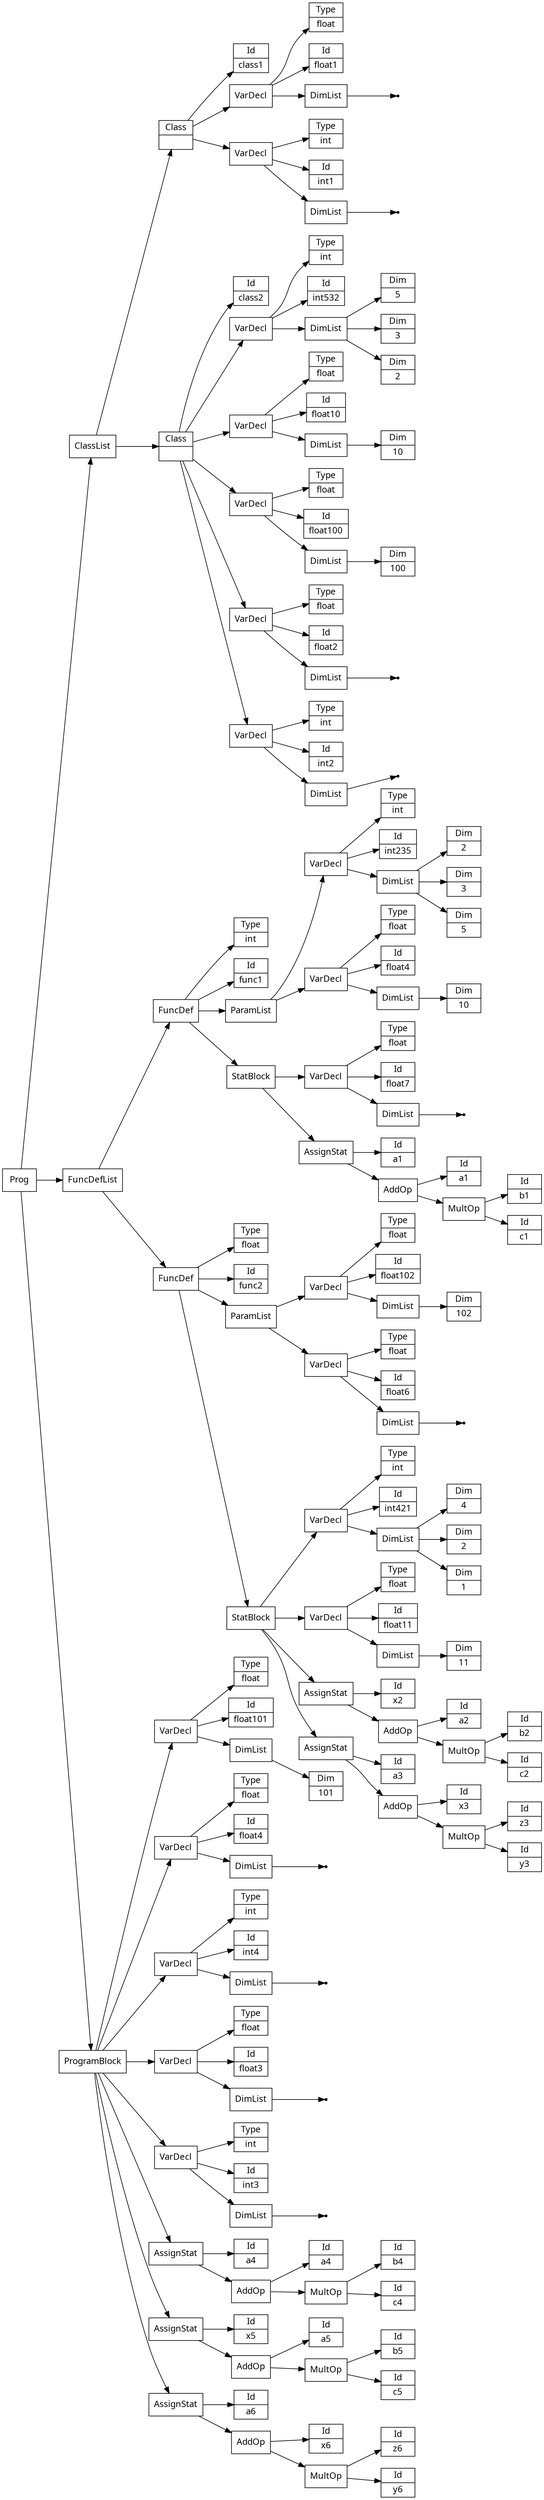 digraph AST {
node [shape=record];
 node [fontname=Sans];charset="UTF-8" splines=true splines=spline rankdir =LR
150[label="Prog"];
150->148;
148[label="ClassList"];
148->134;
134[label="Class | "];
134->133;
133[label="Id | class1"];
134->62;
62[label="VarDecl"];
62->59;
59[label="Type | float"];
62->60;
60[label="Id | float1"];
62->61;
61[label="DimList"];
none61[shape=point];
61->none61;
134->66;
66[label="VarDecl"];
66->63;
63[label="Type | int"];
66->64;
64[label="Id | int1"];
66->65;
65[label="DimList"];
none65[shape=point];
65->none65;
148->136;
136[label="Class | "];
136->135;
135[label="Id | class2"];
136->48;
48[label="VarDecl"];
48->42;
42[label="Type | int"];
48->43;
43[label="Id | int532"];
48->47;
47[label="DimList"];
47->44;
44[label="Dim |5"];
47->45;
45[label="Dim |3"];
47->46;
46[label="Dim |2"];
136->53;
53[label="VarDecl"];
53->49;
49[label="Type | float"];
53->50;
50[label="Id | float10"];
53->52;
52[label="DimList"];
52->51;
51[label="Dim |10"];
136->58;
58[label="VarDecl"];
58->54;
54[label="Type | float"];
58->55;
55[label="Id | float100"];
58->57;
57[label="DimList"];
57->56;
56[label="Dim |100"];
136->70;
70[label="VarDecl"];
70->67;
67[label="Type | float"];
70->68;
68[label="Id | float2"];
70->69;
69[label="DimList"];
none69[shape=point];
69->none69;
136->74;
74[label="VarDecl"];
74->71;
71[label="Type | int"];
74->72;
72[label="Id | int2"];
74->73;
73[label="DimList"];
none73[shape=point];
73->none73;
150->149;
149[label="FuncDefList"];
149->143;
143[label="FuncDef"];
143->140;
140[label="Type | int"];
143->141;
141[label="Id | func1"];
143->142;
142[label="ParamList"];
142->114;
114[label="VarDecl"];
114->108;
108[label="Type | int"];
114->109;
109[label="Id | int235"];
114->113;
113[label="DimList"];
113->110;
110[label="Dim |2"];
113->111;
111[label="Dim |3"];
113->112;
112[label="Dim |5"];
142->119;
119[label="VarDecl"];
119->115;
115[label="Type | float"];
119->116;
116[label="Id | float4"];
119->118;
118[label="DimList"];
118->117;
117[label="Dim |10"];
143->137;
137[label="StatBlock"];
137->132;
132[label="VarDecl"];
132->129;
129[label="Type | float"];
132->130;
130[label="Id | float7"];
132->131;
131[label="DimList"];
none131[shape=point];
131->none131;
137->6;
6[label="AssignStat"];
6->1;
1[label="Id | a1"];
6->5;
5[label="AddOp"];
5->0;
0[label="Id | a1"];
5->4;
4[label="MultOp"];
4->2;
2[label="Id | b1"];
4->3;
3[label="Id | c1"];
149->147;
147[label="FuncDef"];
147->144;
144[label="Type | float"];
147->145;
145[label="Id | func2"];
147->146;
146[label="ParamList"];
146->124;
124[label="VarDecl"];
124->120;
120[label="Type | float"];
124->121;
121[label="Id | float102"];
124->123;
123[label="DimList"];
123->122;
122[label="Dim |102"];
146->128;
128[label="VarDecl"];
128->125;
125[label="Type | float"];
128->126;
126[label="Id | float6"];
128->127;
127[label="DimList"];
none127[shape=point];
127->none127;
147->138;
138[label="StatBlock"];
138->81;
81[label="VarDecl"];
81->75;
75[label="Type | int"];
81->76;
76[label="Id | int421"];
81->80;
80[label="DimList"];
80->77;
77[label="Dim |4"];
80->78;
78[label="Dim |2"];
80->79;
79[label="Dim |1"];
138->86;
86[label="VarDecl"];
86->82;
82[label="Type | float"];
86->83;
83[label="Id | float11"];
86->85;
85[label="DimList"];
85->84;
84[label="Dim |11"];
138->13;
13[label="AssignStat"];
13->7;
7[label="Id | x2"];
13->12;
12[label="AddOp"];
12->8;
8[label="Id | a2"];
12->11;
11[label="MultOp"];
11->9;
9[label="Id | b2"];
11->10;
10[label="Id | c2"];
138->20;
20[label="AssignStat"];
20->14;
14[label="Id | a3"];
20->19;
19[label="AddOp"];
19->15;
15[label="Id | x3"];
19->18;
18[label="MultOp"];
18->17;
17[label="Id | z3"];
18->16;
16[label="Id | y3"];
150->139;
139[label="ProgramBlock"];
139->91;
91[label="VarDecl"];
91->87;
87[label="Type | float"];
91->88;
88[label="Id | float101"];
91->90;
90[label="DimList"];
90->89;
89[label="Dim |101"];
139->95;
95[label="VarDecl"];
95->92;
92[label="Type | float"];
95->93;
93[label="Id | float4"];
95->94;
94[label="DimList"];
none94[shape=point];
94->none94;
139->99;
99[label="VarDecl"];
99->96;
96[label="Type | int"];
99->97;
97[label="Id | int4"];
99->98;
98[label="DimList"];
none98[shape=point];
98->none98;
139->103;
103[label="VarDecl"];
103->100;
100[label="Type | float"];
103->101;
101[label="Id | float3"];
103->102;
102[label="DimList"];
none102[shape=point];
102->none102;
139->107;
107[label="VarDecl"];
107->104;
104[label="Type | int"];
107->105;
105[label="Id | int3"];
107->106;
106[label="DimList"];
none106[shape=point];
106->none106;
139->27;
27[label="AssignStat"];
27->21;
21[label="Id | a4"];
27->26;
26[label="AddOp"];
26->22;
22[label="Id | a4"];
26->25;
25[label="MultOp"];
25->23;
23[label="Id | b4"];
25->24;
24[label="Id | c4"];
139->34;
34[label="AssignStat"];
34->28;
28[label="Id | x5"];
34->33;
33[label="AddOp"];
33->29;
29[label="Id | a5"];
33->32;
32[label="MultOp"];
32->30;
30[label="Id | b5"];
32->31;
31[label="Id | c5"];
139->41;
41[label="AssignStat"];
41->35;
35[label="Id | a6"];
41->40;
40[label="AddOp"];
40->36;
36[label="Id | x6"];
40->39;
39[label="MultOp"];
39->38;
38[label="Id | z6"];
39->37;
37[label="Id | y6"];
}
